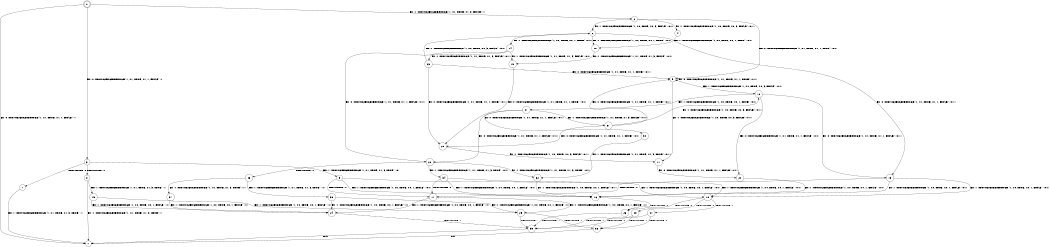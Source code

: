 digraph BCG {
size = "7, 10.5";
center = TRUE;
node [shape = circle];
0 [peripheries = 2];
0 -> 1 [label = "EX !0 !ATOMIC_EXCH_BRANCH (1, +1, TRUE, +1, 1, FALSE) !::"];
0 -> 2 [label = "EX !1 !ATOMIC_EXCH_BRANCH (1, +1, TRUE, +1, 3, FALSE) !::"];
0 -> 3 [label = "EX !0 !ATOMIC_EXCH_BRANCH (1, +1, TRUE, +1, 1, FALSE) !::"];
2 -> 4 [label = "EX !1 !ATOMIC_EXCH_BRANCH (1, +0, TRUE, +0, 3, FALSE) !:0:1:"];
2 -> 5 [label = "EX !0 !ATOMIC_EXCH_BRANCH (1, +1, TRUE, +1, 1, TRUE) !:0:1:"];
2 -> 6 [label = "EX !1 !ATOMIC_EXCH_BRANCH (1, +0, TRUE, +0, 3, FALSE) !:0:1:"];
3 -> 7 [label = "TERMINATE !0"];
3 -> 8 [label = "TERMINATE !0"];
3 -> 9 [label = "EX !1 !ATOMIC_EXCH_BRANCH (1, +1, TRUE, +1, 3, TRUE) !:0:"];
4 -> 10 [label = "EX !1 !ATOMIC_EXCH_BRANCH (1, +0, TRUE, +0, 1, TRUE) !:0:1:"];
5 -> 11 [label = "EX !1 !ATOMIC_EXCH_BRANCH (1, +0, TRUE, +0, 3, FALSE) !:0:1:"];
5 -> 12 [label = "EX !1 !ATOMIC_EXCH_BRANCH (1, +0, TRUE, +0, 3, FALSE) !:0:1:"];
5 -> 5 [label = "EX !0 !ATOMIC_EXCH_BRANCH (1, +1, TRUE, +1, 1, TRUE) !:0:1:"];
6 -> 10 [label = "EX !1 !ATOMIC_EXCH_BRANCH (1, +0, TRUE, +0, 1, TRUE) !:0:1:"];
6 -> 13 [label = "EX !0 !ATOMIC_EXCH_BRANCH (1, +1, TRUE, +1, 1, FALSE) !:0:1:"];
6 -> 14 [label = "EX !1 !ATOMIC_EXCH_BRANCH (1, +0, TRUE, +0, 1, TRUE) !:0:1:"];
7 -> 1 [label = "EX !1 !ATOMIC_EXCH_BRANCH (1, +1, TRUE, +1, 3, TRUE) !::"];
8 -> 1 [label = "EX !1 !ATOMIC_EXCH_BRANCH (1, +1, TRUE, +1, 3, TRUE) !::"];
8 -> 15 [label = "EX !1 !ATOMIC_EXCH_BRANCH (1, +1, TRUE, +1, 3, TRUE) !::"];
9 -> 16 [label = "EX !1 !ATOMIC_EXCH_BRANCH (1, +0, TRUE, +0, 1, FALSE) !:0:1:"];
9 -> 17 [label = "TERMINATE !0"];
9 -> 18 [label = "EX !1 !ATOMIC_EXCH_BRANCH (1, +0, TRUE, +0, 1, FALSE) !:0:1:"];
10 -> 19 [label = "EX !1 !ATOMIC_EXCH_BRANCH (1, +1, TRUE, +1, 3, FALSE) !:0:1:"];
11 -> 20 [label = "EX !0 !ATOMIC_EXCH_BRANCH (1, +1, TRUE, +1, 1, FALSE) !:0:1:"];
12 -> 20 [label = "EX !0 !ATOMIC_EXCH_BRANCH (1, +1, TRUE, +1, 1, FALSE) !:0:1:"];
12 -> 21 [label = "EX !1 !ATOMIC_EXCH_BRANCH (1, +0, TRUE, +0, 1, TRUE) !:0:1:"];
12 -> 13 [label = "EX !0 !ATOMIC_EXCH_BRANCH (1, +1, TRUE, +1, 1, FALSE) !:0:1:"];
13 -> 16 [label = "EX !1 !ATOMIC_EXCH_BRANCH (1, +0, TRUE, +0, 1, FALSE) !:0:1:"];
13 -> 17 [label = "TERMINATE !0"];
13 -> 18 [label = "EX !1 !ATOMIC_EXCH_BRANCH (1, +0, TRUE, +0, 1, FALSE) !:0:1:"];
14 -> 19 [label = "EX !1 !ATOMIC_EXCH_BRANCH (1, +1, TRUE, +1, 3, FALSE) !:0:1:"];
14 -> 22 [label = "EX !0 !ATOMIC_EXCH_BRANCH (1, +1, TRUE, +1, 1, FALSE) !:0:1:"];
14 -> 23 [label = "EX !1 !ATOMIC_EXCH_BRANCH (1, +1, TRUE, +1, 3, FALSE) !:0:1:"];
15 -> 24 [label = "EX !1 !ATOMIC_EXCH_BRANCH (1, +0, TRUE, +0, 1, FALSE) !:1:"];
15 -> 25 [label = "EX !1 !ATOMIC_EXCH_BRANCH (1, +0, TRUE, +0, 1, FALSE) !:1:"];
16 -> 26 [label = "TERMINATE !0"];
17 -> 24 [label = "EX !1 !ATOMIC_EXCH_BRANCH (1, +0, TRUE, +0, 1, FALSE) !:1:"];
17 -> 25 [label = "EX !1 !ATOMIC_EXCH_BRANCH (1, +0, TRUE, +0, 1, FALSE) !:1:"];
18 -> 26 [label = "TERMINATE !0"];
18 -> 27 [label = "TERMINATE !1"];
18 -> 28 [label = "TERMINATE !0"];
19 -> 29 [label = "EX !0 !ATOMIC_EXCH_BRANCH (1, +1, TRUE, +1, 1, TRUE) !:0:1:"];
20 -> 16 [label = "EX !1 !ATOMIC_EXCH_BRANCH (1, +0, TRUE, +0, 1, FALSE) !:0:1:"];
21 -> 30 [label = "EX !0 !ATOMIC_EXCH_BRANCH (1, +1, TRUE, +1, 1, FALSE) !:0:1:"];
21 -> 31 [label = "EX !1 !ATOMIC_EXCH_BRANCH (1, +1, TRUE, +1, 3, FALSE) !:0:1:"];
21 -> 22 [label = "EX !0 !ATOMIC_EXCH_BRANCH (1, +1, TRUE, +1, 1, FALSE) !:0:1:"];
22 -> 32 [label = "EX !1 !ATOMIC_EXCH_BRANCH (1, +1, TRUE, +1, 3, TRUE) !:0:1:"];
22 -> 33 [label = "TERMINATE !0"];
22 -> 34 [label = "EX !1 !ATOMIC_EXCH_BRANCH (1, +1, TRUE, +1, 3, TRUE) !:0:1:"];
23 -> 29 [label = "EX !0 !ATOMIC_EXCH_BRANCH (1, +1, TRUE, +1, 1, TRUE) !:0:1:"];
23 -> 5 [label = "EX !0 !ATOMIC_EXCH_BRANCH (1, +1, TRUE, +1, 1, TRUE) !:0:1:"];
23 -> 6 [label = "EX !1 !ATOMIC_EXCH_BRANCH (1, +0, TRUE, +0, 3, FALSE) !:0:1:"];
24 -> 35 [label = "TERMINATE !1"];
25 -> 35 [label = "TERMINATE !1"];
25 -> 36 [label = "TERMINATE !1"];
26 -> 35 [label = "TERMINATE !1"];
27 -> 35 [label = "TERMINATE !0"];
27 -> 36 [label = "TERMINATE !0"];
28 -> 35 [label = "TERMINATE !1"];
28 -> 36 [label = "TERMINATE !1"];
29 -> 11 [label = "EX !1 !ATOMIC_EXCH_BRANCH (1, +0, TRUE, +0, 3, FALSE) !:0:1:"];
30 -> 32 [label = "EX !1 !ATOMIC_EXCH_BRANCH (1, +1, TRUE, +1, 3, TRUE) !:0:1:"];
31 -> 29 [label = "EX !0 !ATOMIC_EXCH_BRANCH (1, +1, TRUE, +1, 1, TRUE) !:0:1:"];
31 -> 12 [label = "EX !1 !ATOMIC_EXCH_BRANCH (1, +0, TRUE, +0, 3, FALSE) !:0:1:"];
31 -> 5 [label = "EX !0 !ATOMIC_EXCH_BRANCH (1, +1, TRUE, +1, 1, TRUE) !:0:1:"];
32 -> 16 [label = "EX !1 !ATOMIC_EXCH_BRANCH (1, +0, TRUE, +0, 1, FALSE) !:0:1:"];
33 -> 37 [label = "EX !1 !ATOMIC_EXCH_BRANCH (1, +1, TRUE, +1, 3, TRUE) !:1:"];
33 -> 38 [label = "EX !1 !ATOMIC_EXCH_BRANCH (1, +1, TRUE, +1, 3, TRUE) !:1:"];
34 -> 16 [label = "EX !1 !ATOMIC_EXCH_BRANCH (1, +0, TRUE, +0, 1, FALSE) !:0:1:"];
34 -> 17 [label = "TERMINATE !0"];
34 -> 18 [label = "EX !1 !ATOMIC_EXCH_BRANCH (1, +0, TRUE, +0, 1, FALSE) !:0:1:"];
35 -> 1 [label = "exit"];
36 -> 1 [label = "exit"];
37 -> 24 [label = "EX !1 !ATOMIC_EXCH_BRANCH (1, +0, TRUE, +0, 1, FALSE) !:1:"];
38 -> 24 [label = "EX !1 !ATOMIC_EXCH_BRANCH (1, +0, TRUE, +0, 1, FALSE) !:1:"];
38 -> 25 [label = "EX !1 !ATOMIC_EXCH_BRANCH (1, +0, TRUE, +0, 1, FALSE) !:1:"];
}
